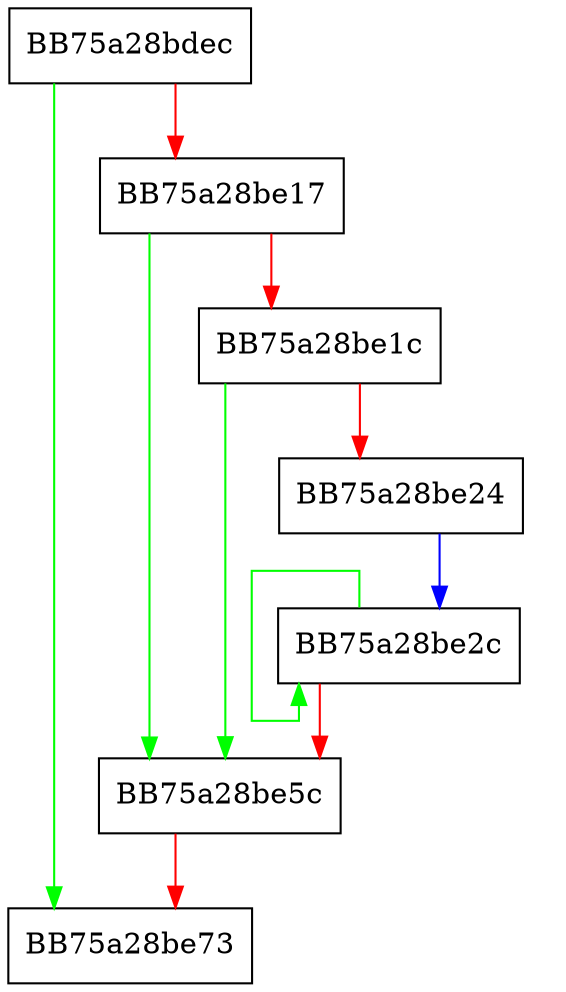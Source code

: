 digraph sqlite3BeginTransaction {
  node [shape="box"];
  graph [splines=ortho];
  BB75a28bdec -> BB75a28be73 [color="green"];
  BB75a28bdec -> BB75a28be17 [color="red"];
  BB75a28be17 -> BB75a28be5c [color="green"];
  BB75a28be17 -> BB75a28be1c [color="red"];
  BB75a28be1c -> BB75a28be5c [color="green"];
  BB75a28be1c -> BB75a28be24 [color="red"];
  BB75a28be24 -> BB75a28be2c [color="blue"];
  BB75a28be2c -> BB75a28be2c [color="green"];
  BB75a28be2c -> BB75a28be5c [color="red"];
  BB75a28be5c -> BB75a28be73 [color="red"];
}